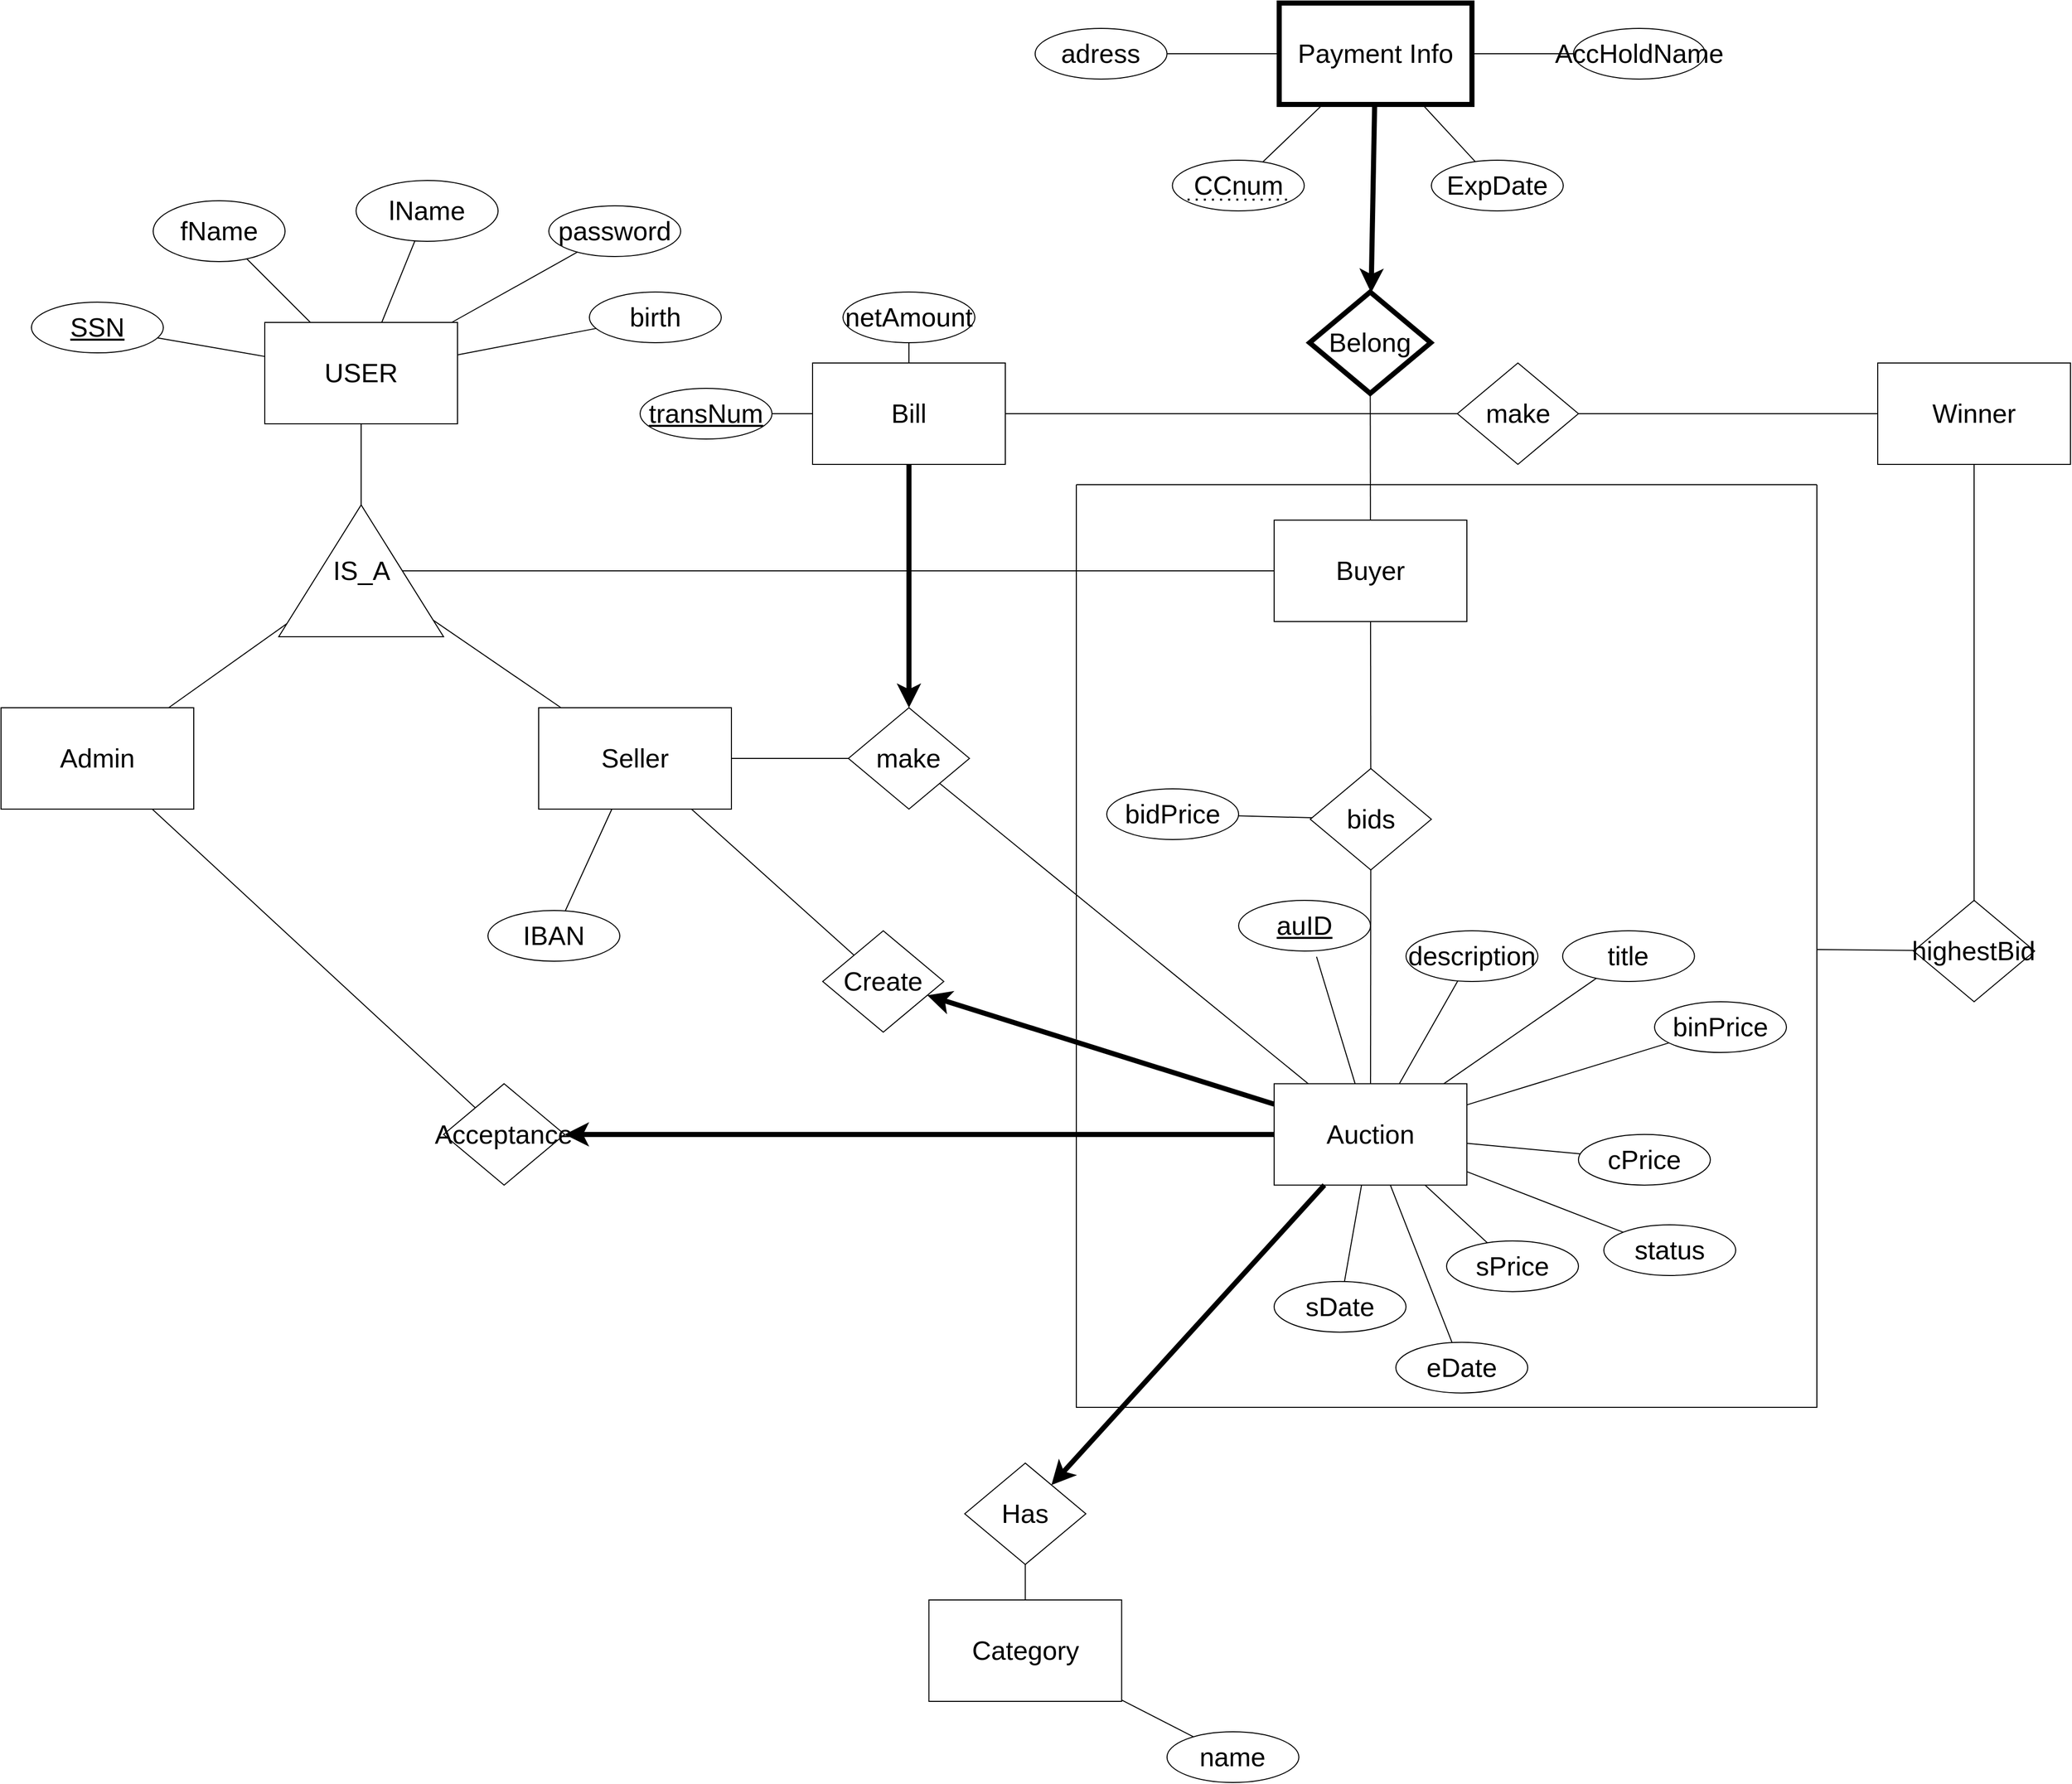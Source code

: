 <mxfile version="20.2.3" type="device" pages="2"><diagram id="R2lEEEUBdFMjLlhIrx00" name="Page-1"><mxGraphModel dx="2106" dy="2997" grid="1" gridSize="10" guides="1" tooltips="1" connect="1" arrows="1" fold="1" page="1" pageScale="1" pageWidth="850" pageHeight="1100" math="0" shadow="0" extFonts="Permanent Marker^https://fonts.googleapis.com/css?family=Permanent+Marker"><root><mxCell id="0"/><mxCell id="1" parent="0"/><mxCell id="az3btqmrhe8JqJ0j_MQM-1" value="&lt;font style=&quot;font-size: 26px;&quot;&gt;USER&lt;/font&gt;" style="whiteSpace=wrap;html=1;align=center;" parent="1" vertex="1"><mxGeometry x="350" y="100" width="190" height="100" as="geometry"/></mxCell><mxCell id="az3btqmrhe8JqJ0j_MQM-3" value="IS_A" style="triangle;whiteSpace=wrap;html=1;fontFamily=Helvetica;fontSize=26;fontColor=none;strokeColor=default;fillColor=default;rotation=0;rounded=0;sketch=0;shadow=0;noLabel=0;labelPadding=9;direction=north;portConstraint=east;overflow=visible;portConstraintRotation=0;snapToPoint=0;dropTarget=0;recursiveResize=1;metaEdit=0;backgroundOutline=1;fixDash=0;" parent="1" vertex="1"><mxGeometry x="363.75" y="280" width="162.5" height="130" as="geometry"/></mxCell><mxCell id="xNiUbjphWlkKl5qalTkq-1" value="SSN" style="ellipse;whiteSpace=wrap;html=1;align=center;fontStyle=4;fontFamily=Helvetica;fontSize=26;fontColor=none;strokeColor=default;fillColor=default;" parent="1" vertex="1"><mxGeometry x="120" y="80" width="130" height="50" as="geometry"/></mxCell><mxCell id="xNiUbjphWlkKl5qalTkq-2" value="password" style="ellipse;whiteSpace=wrap;html=1;align=center;fontFamily=Helvetica;fontSize=26;fontColor=none;strokeColor=default;fillColor=default;" parent="1" vertex="1"><mxGeometry x="630" y="-15" width="130" height="50" as="geometry"/></mxCell><mxCell id="xNiUbjphWlkKl5qalTkq-3" value="lName" style="ellipse;whiteSpace=wrap;html=1;align=center;fontFamily=Helvetica;fontSize=26;fontColor=none;strokeColor=default;fillColor=default;" parent="1" vertex="1"><mxGeometry x="440" y="-40" width="140" height="60" as="geometry"/></mxCell><mxCell id="xNiUbjphWlkKl5qalTkq-4" value="fName" style="ellipse;whiteSpace=wrap;html=1;align=center;fontFamily=Helvetica;fontSize=26;fontColor=none;strokeColor=default;fillColor=default;" parent="1" vertex="1"><mxGeometry x="240" y="-20" width="130" height="60" as="geometry"/></mxCell><mxCell id="xNiUbjphWlkKl5qalTkq-5" value="" style="endArrow=none;html=1;rounded=0;fontFamily=Helvetica;fontSize=26;fontColor=none;" parent="1" source="az3btqmrhe8JqJ0j_MQM-1" target="xNiUbjphWlkKl5qalTkq-3" edge="1"><mxGeometry width="50" height="50" relative="1" as="geometry"><mxPoint x="340" y="260" as="sourcePoint"/><mxPoint x="390" y="210" as="targetPoint"/></mxGeometry></mxCell><mxCell id="xNiUbjphWlkKl5qalTkq-7" value="" style="endArrow=none;html=1;rounded=0;fontFamily=Helvetica;fontSize=26;fontColor=none;" parent="1" source="az3btqmrhe8JqJ0j_MQM-1" target="xNiUbjphWlkKl5qalTkq-4" edge="1"><mxGeometry width="50" height="50" relative="1" as="geometry"><mxPoint x="340" y="260" as="sourcePoint"/><mxPoint x="390" y="210" as="targetPoint"/></mxGeometry></mxCell><mxCell id="xNiUbjphWlkKl5qalTkq-8" value="" style="endArrow=none;html=1;rounded=0;fontFamily=Helvetica;fontSize=26;fontColor=none;" parent="1" source="xNiUbjphWlkKl5qalTkq-1" target="az3btqmrhe8JqJ0j_MQM-1" edge="1"><mxGeometry width="50" height="50" relative="1" as="geometry"><mxPoint x="340" y="260" as="sourcePoint"/><mxPoint x="390" y="210" as="targetPoint"/></mxGeometry></mxCell><mxCell id="xNiUbjphWlkKl5qalTkq-9" value="" style="endArrow=none;html=1;rounded=0;fontFamily=Helvetica;fontSize=26;fontColor=none;" parent="1" source="xNiUbjphWlkKl5qalTkq-2" target="az3btqmrhe8JqJ0j_MQM-1" edge="1"><mxGeometry width="50" height="50" relative="1" as="geometry"><mxPoint x="286.168" y="93.81" as="sourcePoint"/><mxPoint x="360" y="122.927" as="targetPoint"/></mxGeometry></mxCell><mxCell id="xNiUbjphWlkKl5qalTkq-11" value="birth" style="ellipse;whiteSpace=wrap;html=1;align=center;fontFamily=Helvetica;fontSize=26;fontColor=none;strokeColor=default;fillColor=default;" parent="1" vertex="1"><mxGeometry x="670" y="70" width="130" height="50" as="geometry"/></mxCell><mxCell id="xNiUbjphWlkKl5qalTkq-12" value="" style="endArrow=none;html=1;rounded=0;fontFamily=Helvetica;fontSize=26;fontColor=none;" parent="1" source="xNiUbjphWlkKl5qalTkq-11" target="az3btqmrhe8JqJ0j_MQM-1" edge="1"><mxGeometry width="50" height="50" relative="1" as="geometry"><mxPoint x="642.647" y="73.964" as="sourcePoint"/><mxPoint x="550" y="116.63" as="targetPoint"/></mxGeometry></mxCell><mxCell id="xNiUbjphWlkKl5qalTkq-13" value="" style="endArrow=none;html=1;rounded=0;fontFamily=Helvetica;fontSize=26;fontColor=none;" parent="1" source="az3btqmrhe8JqJ0j_MQM-3" target="az3btqmrhe8JqJ0j_MQM-1" edge="1"><mxGeometry width="50" height="50" relative="1" as="geometry"><mxPoint x="254.41" y="125.143" as="sourcePoint"/><mxPoint x="360" y="143.558" as="targetPoint"/></mxGeometry></mxCell><mxCell id="xNiUbjphWlkKl5qalTkq-15" value="&lt;font style=&quot;font-size: 26px;&quot;&gt;Admin&lt;/font&gt;" style="whiteSpace=wrap;html=1;align=center;" parent="1" vertex="1"><mxGeometry x="90" y="480" width="190" height="100" as="geometry"/></mxCell><mxCell id="xNiUbjphWlkKl5qalTkq-16" value="&lt;font style=&quot;font-size: 26px;&quot;&gt;Buyer&lt;/font&gt;" style="whiteSpace=wrap;html=1;align=center;" parent="1" vertex="1"><mxGeometry x="1344.99" y="295" width="190" height="100" as="geometry"/></mxCell><mxCell id="xNiUbjphWlkKl5qalTkq-17" value="&lt;font style=&quot;font-size: 26px;&quot;&gt;Seller&lt;/font&gt;" style="whiteSpace=wrap;html=1;align=center;" parent="1" vertex="1"><mxGeometry x="620" y="480" width="190" height="100" as="geometry"/></mxCell><mxCell id="xNiUbjphWlkKl5qalTkq-18" value="" style="endArrow=none;html=1;rounded=0;fontFamily=Helvetica;fontSize=26;fontColor=none;" parent="1" source="xNiUbjphWlkKl5qalTkq-15" target="az3btqmrhe8JqJ0j_MQM-3" edge="1"><mxGeometry width="50" height="50" relative="1" as="geometry"><mxPoint x="210" y="380" as="sourcePoint"/><mxPoint x="210" y="280" as="targetPoint"/></mxGeometry></mxCell><mxCell id="xNiUbjphWlkKl5qalTkq-20" value="" style="endArrow=none;html=1;rounded=0;fontFamily=Helvetica;fontSize=26;fontColor=none;" parent="1" source="xNiUbjphWlkKl5qalTkq-17" target="az3btqmrhe8JqJ0j_MQM-3" edge="1"><mxGeometry width="50" height="50" relative="1" as="geometry"><mxPoint x="455" y="490" as="sourcePoint"/><mxPoint x="455" y="420" as="targetPoint"/></mxGeometry></mxCell><mxCell id="xNiUbjphWlkKl5qalTkq-21" value="IBAN" style="ellipse;whiteSpace=wrap;html=1;align=center;fontFamily=Helvetica;fontSize=26;fontColor=none;strokeColor=default;fillColor=default;" parent="1" vertex="1"><mxGeometry x="570" y="680" width="130" height="50" as="geometry"/></mxCell><mxCell id="xNiUbjphWlkKl5qalTkq-22" value="" style="endArrow=none;html=1;rounded=0;fontFamily=Helvetica;fontSize=26;fontColor=none;" parent="1" source="xNiUbjphWlkKl5qalTkq-21" target="xNiUbjphWlkKl5qalTkq-17" edge="1"><mxGeometry width="50" height="50" relative="1" as="geometry"><mxPoint x="725.119" y="114.724" as="sourcePoint"/><mxPoint x="550" y="144.167" as="targetPoint"/></mxGeometry></mxCell><mxCell id="xNiUbjphWlkKl5qalTkq-24" value="&lt;span style=&quot;font-size: 26px;&quot;&gt;Payment Info&lt;/span&gt;" style="whiteSpace=wrap;html=1;align=center;strokeWidth=5;" parent="1" vertex="1"><mxGeometry x="1350" y="-215" width="190" height="100" as="geometry"/></mxCell><mxCell id="xNiUbjphWlkKl5qalTkq-25" value="" style="endArrow=classic;html=1;rounded=0;fontFamily=Helvetica;fontSize=26;fontColor=none;endSize=8;startSize=12;strokeWidth=5;" parent="1" source="xNiUbjphWlkKl5qalTkq-24" target="mWmhkcKuXG6pJl9jTaer-1" edge="1"><mxGeometry width="50" height="50" relative="1" as="geometry"><mxPoint x="660" y="410" as="sourcePoint"/><mxPoint x="450" y="730" as="targetPoint"/></mxGeometry></mxCell><mxCell id="mWmhkcKuXG6pJl9jTaer-1" value="Belong" style="rhombus;whiteSpace=wrap;html=1;fontFamily=Helvetica;fontSize=26;fontColor=none;strokeColor=default;fillColor=default;strokeWidth=5;" parent="1" vertex="1"><mxGeometry x="1380" y="70" width="119.38" height="100" as="geometry"/></mxCell><mxCell id="mWmhkcKuXG6pJl9jTaer-5" value="" style="endArrow=none;html=1;rounded=0;fontFamily=Helvetica;fontSize=26;fontColor=none;" parent="1" source="xNiUbjphWlkKl5qalTkq-16" target="mWmhkcKuXG6pJl9jTaer-1" edge="1"><mxGeometry width="50" height="50" relative="1" as="geometry"><mxPoint x="652.027" y="490" as="sourcePoint"/><mxPoint x="526.053" y="403.684" as="targetPoint"/></mxGeometry></mxCell><mxCell id="5h4mimRYN5WXDZI8Beh3-1" value="ExpDate" style="ellipse;whiteSpace=wrap;html=1;align=center;fontFamily=Helvetica;fontSize=26;fontColor=none;strokeColor=default;fillColor=default;" parent="1" vertex="1"><mxGeometry x="1500" y="-60" width="130" height="50" as="geometry"/></mxCell><mxCell id="5h4mimRYN5WXDZI8Beh3-2" value="AccHoldName" style="ellipse;whiteSpace=wrap;html=1;align=center;fontFamily=Helvetica;fontSize=26;fontColor=none;strokeColor=default;fillColor=default;" parent="1" vertex="1"><mxGeometry x="1640" y="-190" width="130" height="50" as="geometry"/></mxCell><mxCell id="5h4mimRYN5WXDZI8Beh3-3" value="CCnum" style="ellipse;whiteSpace=wrap;html=1;align=center;fontFamily=Helvetica;fontSize=26;fontColor=none;strokeColor=default;fillColor=default;" parent="1" vertex="1"><mxGeometry x="1244.69" y="-60" width="130" height="50" as="geometry"/></mxCell><mxCell id="5h4mimRYN5WXDZI8Beh3-4" value="adress" style="ellipse;whiteSpace=wrap;html=1;align=center;fontFamily=Helvetica;fontSize=26;fontColor=none;strokeColor=default;fillColor=default;" parent="1" vertex="1"><mxGeometry x="1109.38" y="-190" width="130" height="50" as="geometry"/></mxCell><mxCell id="5h4mimRYN5WXDZI8Beh3-5" value="" style="endArrow=none;html=1;rounded=0;fontFamily=Helvetica;fontSize=26;fontColor=none;" parent="1" source="xNiUbjphWlkKl5qalTkq-24" target="5h4mimRYN5WXDZI8Beh3-3" edge="1"><mxGeometry width="50" height="50" relative="1" as="geometry"><mxPoint x="1572.027" y="-640" as="sourcePoint"/><mxPoint x="1446.053" y="-726.316" as="targetPoint"/></mxGeometry></mxCell><mxCell id="5h4mimRYN5WXDZI8Beh3-6" value="" style="endArrow=none;html=1;rounded=0;fontFamily=Helvetica;fontSize=26;fontColor=none;" parent="1" source="xNiUbjphWlkKl5qalTkq-24" target="5h4mimRYN5WXDZI8Beh3-4" edge="1"><mxGeometry width="50" height="50" relative="1" as="geometry"><mxPoint x="1336.078" y="-397.397" as="sourcePoint"/><mxPoint x="1271.619" y="-426.208" as="targetPoint"/></mxGeometry></mxCell><mxCell id="5h4mimRYN5WXDZI8Beh3-7" value="" style="endArrow=none;html=1;rounded=0;fontFamily=Helvetica;fontSize=26;fontColor=none;" parent="1" source="xNiUbjphWlkKl5qalTkq-24" target="5h4mimRYN5WXDZI8Beh3-1" edge="1"><mxGeometry width="50" height="50" relative="1" as="geometry"><mxPoint x="1329.224" y="-368.345" as="sourcePoint"/><mxPoint x="1289.961" y="-358.348" as="targetPoint"/></mxGeometry></mxCell><mxCell id="5h4mimRYN5WXDZI8Beh3-8" value="" style="endArrow=none;html=1;rounded=0;fontFamily=Helvetica;fontSize=26;fontColor=none;" parent="1" source="xNiUbjphWlkKl5qalTkq-24" target="5h4mimRYN5WXDZI8Beh3-2" edge="1"><mxGeometry width="50" height="50" relative="1" as="geometry"><mxPoint x="1411.964" y="-399.037" as="sourcePoint"/><mxPoint x="1481.958" y="-435.085" as="targetPoint"/></mxGeometry></mxCell><mxCell id="5h4mimRYN5WXDZI8Beh3-9" value="&lt;span style=&quot;font-size: 26px;&quot;&gt;Auction&lt;/span&gt;" style="whiteSpace=wrap;html=1;align=center;strokeWidth=1;" parent="1" vertex="1"><mxGeometry x="1344.99" y="850.83" width="190" height="100" as="geometry"/></mxCell><mxCell id="5h4mimRYN5WXDZI8Beh3-12" value="Create" style="rhombus;whiteSpace=wrap;html=1;fontFamily=Helvetica;fontSize=26;fontColor=none;strokeColor=default;fillColor=default;strokeWidth=1;" parent="1" vertex="1"><mxGeometry x="900" y="700" width="119.38" height="100" as="geometry"/></mxCell><mxCell id="5h4mimRYN5WXDZI8Beh3-13" value="" style="endArrow=none;html=1;rounded=0;fontFamily=Helvetica;fontSize=26;fontColor=none;" parent="1" source="xNiUbjphWlkKl5qalTkq-17" target="5h4mimRYN5WXDZI8Beh3-12" edge="1"><mxGeometry width="50" height="50" relative="1" as="geometry"><mxPoint x="734" y="640" as="sourcePoint"/><mxPoint x="734" y="750" as="targetPoint"/></mxGeometry></mxCell><mxCell id="5h4mimRYN5WXDZI8Beh3-14" value="" style="endArrow=classic;html=1;rounded=0;fontFamily=Helvetica;fontSize=26;fontColor=none;endSize=8;startSize=12;strokeWidth=5;" parent="1" source="5h4mimRYN5WXDZI8Beh3-9" target="5h4mimRYN5WXDZI8Beh3-12" edge="1"><mxGeometry width="50" height="50" relative="1" as="geometry"><mxPoint x="624.38" y="1120" as="sourcePoint"/><mxPoint x="1098.463" y="905.379" as="targetPoint"/></mxGeometry></mxCell><mxCell id="5h4mimRYN5WXDZI8Beh3-16" value="Acceptance" style="rhombus;whiteSpace=wrap;html=1;fontFamily=Helvetica;fontSize=26;fontColor=none;strokeColor=#000000;fillColor=default;strokeWidth=1;" parent="1" vertex="1"><mxGeometry x="526.25" y="850.83" width="119.38" height="100" as="geometry"/></mxCell><mxCell id="5h4mimRYN5WXDZI8Beh3-20" value="sDate" style="ellipse;whiteSpace=wrap;html=1;align=center;fontFamily=Helvetica;fontSize=26;fontColor=none;strokeColor=default;fillColor=default;" parent="1" vertex="1"><mxGeometry x="1344.99" y="1045.83" width="130" height="50" as="geometry"/></mxCell><mxCell id="5h4mimRYN5WXDZI8Beh3-21" value="eDate" style="ellipse;whiteSpace=wrap;html=1;align=center;fontFamily=Helvetica;fontSize=26;fontColor=none;strokeColor=default;fillColor=default;" parent="1" vertex="1"><mxGeometry x="1464.99" y="1105.83" width="130" height="50" as="geometry"/></mxCell><mxCell id="5h4mimRYN5WXDZI8Beh3-22" value="title" style="ellipse;whiteSpace=wrap;html=1;align=center;fontFamily=Helvetica;fontSize=26;fontColor=none;strokeColor=default;fillColor=default;" parent="1" vertex="1"><mxGeometry x="1629.38" y="700" width="130" height="50" as="geometry"/></mxCell><mxCell id="5h4mimRYN5WXDZI8Beh3-23" value="description" style="ellipse;whiteSpace=wrap;html=1;align=center;fontFamily=Helvetica;fontSize=26;fontColor=none;strokeColor=default;fillColor=default;" parent="1" vertex="1"><mxGeometry x="1474.99" y="700" width="130" height="50" as="geometry"/></mxCell><mxCell id="5h4mimRYN5WXDZI8Beh3-24" value="status" style="ellipse;whiteSpace=wrap;html=1;align=center;fontFamily=Helvetica;fontSize=26;fontColor=none;strokeColor=default;fillColor=default;" parent="1" vertex="1"><mxGeometry x="1670" y="990" width="130" height="50" as="geometry"/></mxCell><mxCell id="5h4mimRYN5WXDZI8Beh3-26" value="cPrice" style="ellipse;whiteSpace=wrap;html=1;align=center;fontFamily=Helvetica;fontSize=26;fontColor=none;strokeColor=default;fillColor=default;" parent="1" vertex="1"><mxGeometry x="1644.99" y="900.83" width="130" height="50" as="geometry"/></mxCell><mxCell id="5h4mimRYN5WXDZI8Beh3-27" value="sPrice" style="ellipse;whiteSpace=wrap;html=1;align=center;fontFamily=Helvetica;fontSize=26;fontColor=none;strokeColor=default;fillColor=default;" parent="1" vertex="1"><mxGeometry x="1514.99" y="1005.83" width="130" height="50" as="geometry"/></mxCell><mxCell id="5h4mimRYN5WXDZI8Beh3-28" value="" style="endArrow=none;html=1;rounded=0;fontFamily=Helvetica;fontSize=26;fontColor=none;" parent="1" source="5h4mimRYN5WXDZI8Beh3-22" target="5h4mimRYN5WXDZI8Beh3-9" edge="1"><mxGeometry width="50" height="50" relative="1" as="geometry"><mxPoint x="1104.424" y="629.999" as="sourcePoint"/><mxPoint x="989.38" y="687.78" as="targetPoint"/></mxGeometry></mxCell><mxCell id="5h4mimRYN5WXDZI8Beh3-29" value="" style="endArrow=none;html=1;rounded=0;fontFamily=Helvetica;fontSize=26;fontColor=none;" parent="1" source="5h4mimRYN5WXDZI8Beh3-25" target="5h4mimRYN5WXDZI8Beh3-9" edge="1"><mxGeometry width="50" height="50" relative="1" as="geometry"><mxPoint x="1297.504" y="959.86" as="sourcePoint"/><mxPoint x="1278.173" y="1030" as="targetPoint"/></mxGeometry></mxCell><mxCell id="5h4mimRYN5WXDZI8Beh3-30" value="" style="endArrow=none;html=1;rounded=0;fontFamily=Helvetica;fontSize=26;fontColor=none;" parent="1" source="5h4mimRYN5WXDZI8Beh3-23" target="5h4mimRYN5WXDZI8Beh3-9" edge="1"><mxGeometry width="50" height="50" relative="1" as="geometry"><mxPoint x="1704.99" y="775.83" as="sourcePoint"/><mxPoint x="1511.528" y="885.83" as="targetPoint"/></mxGeometry></mxCell><mxCell id="5h4mimRYN5WXDZI8Beh3-31" value="" style="endArrow=none;html=1;rounded=0;fontFamily=Helvetica;fontSize=26;fontColor=none;" parent="1" source="5h4mimRYN5WXDZI8Beh3-24" target="5h4mimRYN5WXDZI8Beh3-9" edge="1"><mxGeometry width="50" height="50" relative="1" as="geometry"><mxPoint x="1710" y="1000" as="sourcePoint"/><mxPoint x="1544.99" y="901.901" as="targetPoint"/></mxGeometry></mxCell><mxCell id="5h4mimRYN5WXDZI8Beh3-32" value="" style="endArrow=none;html=1;rounded=0;fontFamily=Helvetica;fontSize=26;fontColor=none;" parent="1" source="5h4mimRYN5WXDZI8Beh3-20" target="5h4mimRYN5WXDZI8Beh3-9" edge="1"><mxGeometry width="50" height="50" relative="1" as="geometry"><mxPoint x="1596.046" y="946.343" as="sourcePoint"/><mxPoint x="1544.99" y="942.616" as="targetPoint"/></mxGeometry></mxCell><mxCell id="5h4mimRYN5WXDZI8Beh3-33" value="" style="endArrow=none;html=1;rounded=0;fontFamily=Helvetica;fontSize=26;fontColor=none;" parent="1" source="5h4mimRYN5WXDZI8Beh3-21" target="5h4mimRYN5WXDZI8Beh3-9" edge="1"><mxGeometry width="50" height="50" relative="1" as="geometry"><mxPoint x="1424.764" y="1055.898" as="sourcePoint"/><mxPoint x="1439.645" y="985.83" as="targetPoint"/></mxGeometry></mxCell><mxCell id="5h4mimRYN5WXDZI8Beh3-34" value="" style="endArrow=none;html=1;rounded=0;fontFamily=Helvetica;fontSize=26;fontColor=none;" parent="1" source="5h4mimRYN5WXDZI8Beh3-27" target="5h4mimRYN5WXDZI8Beh3-9" edge="1"><mxGeometry width="50" height="50" relative="1" as="geometry"><mxPoint x="1434.764" y="1065.898" as="sourcePoint"/><mxPoint x="1449.645" y="995.83" as="targetPoint"/></mxGeometry></mxCell><mxCell id="5h4mimRYN5WXDZI8Beh3-35" value="" style="endArrow=none;html=1;rounded=0;fontFamily=Helvetica;fontSize=26;fontColor=none;" parent="1" source="5h4mimRYN5WXDZI8Beh3-26" target="5h4mimRYN5WXDZI8Beh3-9" edge="1"><mxGeometry width="50" height="50" relative="1" as="geometry"><mxPoint x="1809.99" y="955.83" as="sourcePoint"/><mxPoint x="1459.645" y="1005.83" as="targetPoint"/></mxGeometry></mxCell><mxCell id="5h4mimRYN5WXDZI8Beh3-37" value="bids" style="rhombus;whiteSpace=wrap;html=1;fontFamily=Helvetica;fontSize=26;fontColor=none;strokeColor=default;fillColor=default;" parent="1" vertex="1"><mxGeometry x="1380.62" y="540" width="119.38" height="100" as="geometry"/></mxCell><mxCell id="5h4mimRYN5WXDZI8Beh3-40" value="" style="endArrow=none;html=1;rounded=0;fontFamily=Helvetica;fontSize=26;fontColor=none;" parent="1" source="5h4mimRYN5WXDZI8Beh3-37" target="5h4mimRYN5WXDZI8Beh3-9" edge="1"><mxGeometry width="50" height="50" relative="1" as="geometry"><mxPoint x="501.672" y="590" as="sourcePoint"/><mxPoint x="643.498" y="741.94" as="targetPoint"/></mxGeometry></mxCell><mxCell id="ZUJULTC3V_IydyPqsC60-4" value="&lt;span&gt;bidPrice&lt;/span&gt;" style="ellipse;whiteSpace=wrap;html=1;align=center;fontFamily=Helvetica;fontSize=26;fontColor=none;strokeColor=default;fillColor=default;fontStyle=0" parent="1" vertex="1"><mxGeometry x="1180" y="560" width="130" height="50" as="geometry"/></mxCell><mxCell id="ZUJULTC3V_IydyPqsC60-5" value="" style="endArrow=none;html=1;rounded=0;fontFamily=Helvetica;fontSize=26;fontColor=none;" parent="1" source="5h4mimRYN5WXDZI8Beh3-37" target="ZUJULTC3V_IydyPqsC60-4" edge="1"><mxGeometry width="50" height="50" relative="1" as="geometry"><mxPoint x="685.933" y="873.705" as="sourcePoint"/><mxPoint x="738.567" y="882.305" as="targetPoint"/></mxGeometry></mxCell><mxCell id="mKOLwkZ7RDYrriGMrOW1-1" value="" style="endArrow=none;dashed=1;html=1;dashPattern=1 3;strokeWidth=2;rounded=0;" parent="1" edge="1"><mxGeometry width="50" height="50" relative="1" as="geometry"><mxPoint x="1259.69" y="-21.18" as="sourcePoint"/><mxPoint x="1359.69" y="-21.18" as="targetPoint"/></mxGeometry></mxCell><mxCell id="RIhg_sDH3JEjPy7FWX3j-1" value="&lt;u&gt;auID&lt;/u&gt;" style="ellipse;whiteSpace=wrap;html=1;align=center;fontFamily=Helvetica;fontSize=26;fontColor=none;strokeColor=default;fillColor=default;" parent="1" vertex="1"><mxGeometry x="1310" y="670" width="130" height="50" as="geometry"/></mxCell><mxCell id="RIhg_sDH3JEjPy7FWX3j-2" value="" style="endArrow=none;html=1;rounded=0;fontFamily=Helvetica;fontSize=26;fontColor=none;" parent="1" target="5h4mimRYN5WXDZI8Beh3-9" edge="1"><mxGeometry width="50" height="50" relative="1" as="geometry"><mxPoint x="1386.821" y="725.665" as="sourcePoint"/><mxPoint x="1463.783" y="885.83" as="targetPoint"/></mxGeometry></mxCell><mxCell id="RIhg_sDH3JEjPy7FWX3j-7" style="edgeStyle=orthogonalEdgeStyle;rounded=0;orthogonalLoop=1;jettySize=auto;html=1;exitX=0.5;exitY=1;exitDx=0;exitDy=0;" parent="1" edge="1"><mxGeometry relative="1" as="geometry"><mxPoint x="450.31" y="1370" as="sourcePoint"/><mxPoint x="450.31" y="1370" as="targetPoint"/></mxGeometry></mxCell><mxCell id="vRj-wNHsawZJ-feCpN_r-1" value="&lt;span style=&quot;font-size: 26px;&quot;&gt;Category&lt;/span&gt;" style="whiteSpace=wrap;html=1;align=center;strokeWidth=1;strokeColor=#000000;" parent="1" vertex="1"><mxGeometry x="1004.69" y="1360" width="190" height="100" as="geometry"/></mxCell><mxCell id="vRj-wNHsawZJ-feCpN_r-2" value="Has" style="rhombus;whiteSpace=wrap;html=1;fontFamily=Helvetica;fontSize=26;fontColor=none;strokeColor=#000000;fillColor=default;" parent="1" vertex="1"><mxGeometry x="1040" y="1225" width="119.38" height="100" as="geometry"/></mxCell><mxCell id="vRj-wNHsawZJ-feCpN_r-3" value="" style="endArrow=classic;html=1;rounded=0;fontFamily=Helvetica;fontSize=26;fontColor=none;endSize=8;startSize=12;strokeWidth=5;strokeColor=#000000;" parent="1" source="5h4mimRYN5WXDZI8Beh3-9" target="vRj-wNHsawZJ-feCpN_r-2" edge="1"><mxGeometry width="50" height="50" relative="1" as="geometry"><mxPoint x="1169.38" y="1055" as="sourcePoint"/><mxPoint x="988.295" y="1055" as="targetPoint"/></mxGeometry></mxCell><mxCell id="vRj-wNHsawZJ-feCpN_r-5" value="&lt;span&gt;name&lt;/span&gt;" style="ellipse;whiteSpace=wrap;html=1;align=center;fontFamily=Helvetica;fontSize=26;fontColor=none;strokeColor=#000000;fillColor=default;fontStyle=0" parent="1" vertex="1"><mxGeometry x="1239.38" y="1490" width="130" height="50" as="geometry"/></mxCell><mxCell id="vRj-wNHsawZJ-feCpN_r-7" value="" style="endArrow=none;html=1;rounded=0;fontFamily=Helvetica;fontSize=26;fontColor=none;strokeColor=#000000;" parent="1" source="vRj-wNHsawZJ-feCpN_r-1" target="vRj-wNHsawZJ-feCpN_r-5" edge="1"><mxGeometry width="50" height="50" relative="1" as="geometry"><mxPoint x="1198.14" y="1464.776" as="sourcePoint"/><mxPoint x="907.947" y="1072.305" as="targetPoint"/></mxGeometry></mxCell><mxCell id="NGc2urCGqKhMHOnc2p1b-2" value="" style="endArrow=classic;html=1;rounded=0;fontFamily=Helvetica;fontSize=26;fontColor=none;endSize=8;startSize=12;strokeWidth=5;" parent="1" source="5h4mimRYN5WXDZI8Beh3-9" target="5h4mimRYN5WXDZI8Beh3-16" edge="1"><mxGeometry width="50" height="50" relative="1" as="geometry"><mxPoint x="1354.99" y="880.997" as="sourcePoint"/><mxPoint x="610" y="1170" as="targetPoint"/></mxGeometry></mxCell><mxCell id="NGc2urCGqKhMHOnc2p1b-3" value="" style="endArrow=none;html=1;rounded=0;fontFamily=Helvetica;fontSize=26;fontColor=none;" parent="1" source="xNiUbjphWlkKl5qalTkq-15" target="5h4mimRYN5WXDZI8Beh3-16" edge="1"><mxGeometry width="50" height="50" relative="1" as="geometry"><mxPoint x="780.611" y="590" as="sourcePoint"/><mxPoint x="940.901" y="734.116" as="targetPoint"/></mxGeometry></mxCell><mxCell id="lV3BDuUqOJUgh9v4F-h4-4" value="&lt;u&gt;transNum&lt;/u&gt;" style="ellipse;whiteSpace=wrap;html=1;align=center;fontFamily=Helvetica;fontSize=26;fontColor=none;strokeColor=default;fillColor=default;" parent="1" vertex="1"><mxGeometry x="720" y="165" width="130" height="50" as="geometry"/></mxCell><mxCell id="lV3BDuUqOJUgh9v4F-h4-5" value="" style="endArrow=none;html=1;rounded=0;fontFamily=Helvetica;fontSize=26;fontColor=none;" parent="1" source="lV3BDuUqOJUgh9v4F-h4-4" target="Sb8_dnH5ErLJ1qLcgfWp-4" edge="1"><mxGeometry width="50" height="50" relative="1" as="geometry"><mxPoint x="2114.359" y="369.463" as="sourcePoint"/><mxPoint x="1090" y="159.904" as="targetPoint"/></mxGeometry></mxCell><mxCell id="lV3BDuUqOJUgh9v4F-h4-1" value="make" style="rhombus;whiteSpace=wrap;html=1;fontFamily=Helvetica;fontSize=26;fontColor=none;strokeColor=default;fillColor=default;" parent="1" vertex="1"><mxGeometry x="925.31" y="480" width="119.38" height="100" as="geometry"/></mxCell><mxCell id="HrRQDdyceguUx4Zu6NVh-2" value="" style="endArrow=none;html=1;rounded=0;fontFamily=Helvetica;fontSize=26;fontColor=none;" parent="1" source="lV3BDuUqOJUgh9v4F-h4-1" target="xNiUbjphWlkKl5qalTkq-17" edge="1"><mxGeometry width="50" height="50" relative="1" as="geometry"><mxPoint x="940" y="470" as="sourcePoint"/><mxPoint x="994.931" y="180.0" as="targetPoint"/></mxGeometry></mxCell><mxCell id="HrRQDdyceguUx4Zu6NVh-3" value="" style="endArrow=none;html=1;rounded=0;fontFamily=Helvetica;fontSize=26;fontColor=none;" parent="1" source="lV3BDuUqOJUgh9v4F-h4-1" target="5h4mimRYN5WXDZI8Beh3-9" edge="1"><mxGeometry width="50" height="50" relative="1" as="geometry"><mxPoint x="864.193" y="383.642" as="sourcePoint"/><mxPoint x="769.511" y="490.0" as="targetPoint"/></mxGeometry></mxCell><mxCell id="HrRQDdyceguUx4Zu6NVh-4" value="" style="endArrow=none;html=1;rounded=0;fontFamily=Helvetica;fontSize=26;fontColor=none;" parent="1" source="xNiUbjphWlkKl5qalTkq-16" target="az3btqmrhe8JqJ0j_MQM-3" edge="1"><mxGeometry width="50" height="50" relative="1" as="geometry"><mxPoint x="1360" y="379.278" as="sourcePoint"/><mxPoint x="1050.737" y="458.312" as="targetPoint"/></mxGeometry></mxCell><mxCell id="Sb8_dnH5ErLJ1qLcgfWp-2" value="" style="endArrow=none;html=1;rounded=0;fontFamily=Helvetica;fontSize=26;fontColor=none;strokeColor=#000000;" parent="1" source="vRj-wNHsawZJ-feCpN_r-1" target="vRj-wNHsawZJ-feCpN_r-2" edge="1"><mxGeometry width="50" height="50" relative="1" as="geometry"><mxPoint x="1424.148" y="1055.881" as="sourcePoint"/><mxPoint x="1441.166" y="960.83" as="targetPoint"/></mxGeometry></mxCell><mxCell id="Sb8_dnH5ErLJ1qLcgfWp-4" value="&lt;font style=&quot;font-size: 26px;&quot;&gt;Bill&lt;br&gt;&lt;/font&gt;" style="whiteSpace=wrap;html=1;align=center;" parent="1" vertex="1"><mxGeometry x="890" y="140" width="190" height="100" as="geometry"/></mxCell><mxCell id="Sb8_dnH5ErLJ1qLcgfWp-12" value="&lt;font style=&quot;font-size: 26px;&quot;&gt;Winner&lt;br&gt;&lt;/font&gt;" style="whiteSpace=wrap;html=1;align=center;" parent="1" vertex="1"><mxGeometry x="1940" y="140" width="190" height="100" as="geometry"/></mxCell><mxCell id="Sb8_dnH5ErLJ1qLcgfWp-13" value="highestBid" style="rhombus;whiteSpace=wrap;html=1;fontFamily=Helvetica;fontSize=26;fontColor=none;strokeColor=default;fillColor=default;" parent="1" vertex="1"><mxGeometry x="1975.31" y="670" width="119.38" height="100" as="geometry"/></mxCell><mxCell id="Sb8_dnH5ErLJ1qLcgfWp-14" value="" style="endArrow=none;html=1;rounded=0;fontFamily=Helvetica;fontSize=26;fontColor=none;" parent="1" source="Sb8_dnH5ErLJ1qLcgfWp-12" target="Sb8_dnH5ErLJ1qLcgfWp-13" edge="1"><mxGeometry width="50" height="50" relative="1" as="geometry"><mxPoint x="1449.923" y="305" as="sourcePoint"/><mxPoint x="1449.757" y="179.944" as="targetPoint"/></mxGeometry></mxCell><mxCell id="Sb8_dnH5ErLJ1qLcgfWp-17" value="" style="endArrow=none;html=1;rounded=0;fontFamily=Helvetica;fontSize=26;fontColor=none;" parent="1" source="fKEngqkjtwOnied7HY81-3" target="Sb8_dnH5ErLJ1qLcgfWp-12" edge="1"><mxGeometry width="50" height="50" relative="1" as="geometry"><mxPoint x="1570" y="230" as="sourcePoint"/><mxPoint x="1738.518" y="576.112" as="targetPoint"/></mxGeometry></mxCell><mxCell id="Sb8_dnH5ErLJ1qLcgfWp-19" value="" style="swimlane;startSize=0;hachureGap=4;strokeColor=#000000;strokeWidth=1;" parent="1" vertex="1"><mxGeometry x="1150" y="260" width="730" height="910" as="geometry"/></mxCell><mxCell id="5h4mimRYN5WXDZI8Beh3-25" value="binPrice" style="ellipse;whiteSpace=wrap;html=1;align=center;fontFamily=Helvetica;fontSize=26;fontColor=none;strokeColor=default;fillColor=default;" parent="Sb8_dnH5ErLJ1qLcgfWp-19" vertex="1"><mxGeometry x="570" y="510" width="130" height="50" as="geometry"/></mxCell><mxCell id="fKEngqkjtwOnied7HY81-5" style="edgeStyle=orthogonalEdgeStyle;rounded=0;orthogonalLoop=1;jettySize=auto;html=1;exitX=0.5;exitY=1;exitDx=0;exitDy=0;" edge="1" parent="Sb8_dnH5ErLJ1qLcgfWp-19" source="5h4mimRYN5WXDZI8Beh3-25" target="5h4mimRYN5WXDZI8Beh3-25"><mxGeometry relative="1" as="geometry"/></mxCell><mxCell id="Sb8_dnH5ErLJ1qLcgfWp-20" value="" style="endArrow=none;html=1;rounded=0;fontFamily=Helvetica;fontSize=26;fontColor=none;" parent="1" source="Sb8_dnH5ErLJ1qLcgfWp-13" target="Sb8_dnH5ErLJ1qLcgfWp-19" edge="1"><mxGeometry width="50" height="50" relative="1" as="geometry"><mxPoint x="2040.988" y="210" as="sourcePoint"/><mxPoint x="2013.45" y="553.149" as="targetPoint"/></mxGeometry></mxCell><mxCell id="fKEngqkjtwOnied7HY81-1" value="netAmount" style="ellipse;whiteSpace=wrap;html=1;align=center;fontFamily=Helvetica;fontSize=26;fontColor=none;strokeColor=default;fillColor=default;" vertex="1" parent="1"><mxGeometry x="920.0" y="70" width="130" height="50" as="geometry"/></mxCell><mxCell id="fKEngqkjtwOnied7HY81-2" value="" style="endArrow=none;html=1;rounded=0;fontFamily=Helvetica;fontSize=26;fontColor=none;" edge="1" parent="1" source="fKEngqkjtwOnied7HY81-1" target="Sb8_dnH5ErLJ1qLcgfWp-4"><mxGeometry width="50" height="50" relative="1" as="geometry"><mxPoint x="780.793" y="275.536" as="sourcePoint"/><mxPoint x="900" y="255.581" as="targetPoint"/></mxGeometry></mxCell><mxCell id="fKEngqkjtwOnied7HY81-3" value="make" style="rhombus;whiteSpace=wrap;html=1;fontFamily=Helvetica;fontSize=26;fontColor=none;strokeColor=default;fillColor=default;" vertex="1" parent="1"><mxGeometry x="1525.61" y="140" width="119.38" height="100" as="geometry"/></mxCell><mxCell id="fKEngqkjtwOnied7HY81-4" value="" style="endArrow=none;html=1;rounded=0;fontFamily=Helvetica;fontSize=26;fontColor=none;" edge="1" parent="1" source="Sb8_dnH5ErLJ1qLcgfWp-4" target="fKEngqkjtwOnied7HY81-3"><mxGeometry width="50" height="50" relative="1" as="geometry"><mxPoint x="1356.403" y="203.013" as="sourcePoint"/><mxPoint x="1950" y="234.897" as="targetPoint"/></mxGeometry></mxCell><mxCell id="fKEngqkjtwOnied7HY81-6" value="" style="endArrow=classic;html=1;rounded=0;fontFamily=Helvetica;fontSize=26;fontColor=none;endSize=8;startSize=12;strokeWidth=5;" edge="1" parent="1" source="Sb8_dnH5ErLJ1qLcgfWp-4" target="lV3BDuUqOJUgh9v4F-h4-1"><mxGeometry width="50" height="50" relative="1" as="geometry"><mxPoint x="1454.068" y="-105" as="sourcePoint"/><mxPoint x="1450.607" y="80.768" as="targetPoint"/></mxGeometry></mxCell><mxCell id="fKEngqkjtwOnied7HY81-8" value="" style="endArrow=none;html=1;rounded=0;fontFamily=Helvetica;fontSize=26;fontColor=none;" edge="1" parent="1" source="5h4mimRYN5WXDZI8Beh3-37" target="xNiUbjphWlkKl5qalTkq-16"><mxGeometry width="50" height="50" relative="1" as="geometry"><mxPoint x="1654.99" y="200" as="sourcePoint"/><mxPoint x="1950" y="200" as="targetPoint"/></mxGeometry></mxCell></root></mxGraphModel></diagram><diagram id="6JC7HMeUE29g_W4fXQSo" name="Sayfa -2"><mxGraphModel dx="688" dy="683" grid="1" gridSize="10" guides="1" tooltips="1" connect="1" arrows="1" fold="1" page="1" pageScale="1" pageWidth="827" pageHeight="1169" math="0" shadow="0"><root><mxCell id="0"/><mxCell id="1" parent="0"/><mxCell id="TlUnw8whAUnc-yci5ADf-1" value="" style="rounded=0;whiteSpace=wrap;html=1;strokeColor=default;dashed=1;strokeWidth=1;" parent="1" vertex="1"><mxGeometry x="1037" y="530" width="340" height="540" as="geometry"/></mxCell><mxCell id="TlUnw8whAUnc-yci5ADf-2" style="rounded=0;orthogonalLoop=1;jettySize=auto;html=1;endArrow=none;endFill=0;" parent="1" source="TlUnw8whAUnc-yci5ADf-3" target="TlUnw8whAUnc-yci5ADf-4" edge="1"><mxGeometry relative="1" as="geometry"/></mxCell><mxCell id="TlUnw8whAUnc-yci5ADf-3" value="Member" style="rounded=0;whiteSpace=wrap;html=1;strokeColor=default;" parent="1" vertex="1"><mxGeometry x="707" y="366" width="120" height="60" as="geometry"/></mxCell><mxCell id="TlUnw8whAUnc-yci5ADf-4" value="&lt;br&gt;IS_A" style="triangle;whiteSpace=wrap;html=1;direction=north;" parent="1" vertex="1"><mxGeometry x="727" y="500" width="80" height="60" as="geometry"/></mxCell><mxCell id="TlUnw8whAUnc-yci5ADf-5" style="edgeStyle=none;rounded=0;orthogonalLoop=1;jettySize=auto;html=1;entryX=0.009;entryY=0.025;entryDx=0;entryDy=0;entryPerimeter=0;endArrow=none;endFill=0;" parent="1" source="TlUnw8whAUnc-yci5ADf-10" target="TlUnw8whAUnc-yci5ADf-4" edge="1"><mxGeometry relative="1" as="geometry"/></mxCell><mxCell id="TlUnw8whAUnc-yci5ADf-6" style="edgeStyle=orthogonalEdgeStyle;rounded=0;orthogonalLoop=1;jettySize=auto;html=1;endArrow=none;endFill=0;strokeWidth=1;entryX=0;entryY=0.5;entryDx=0;entryDy=0;" parent="1" source="TlUnw8whAUnc-yci5ADf-10" target="TlUnw8whAUnc-yci5ADf-36" edge="1"><mxGeometry relative="1" as="geometry"><Array as="points"><mxPoint x="417" y="1115"/></Array></mxGeometry></mxCell><mxCell id="TlUnw8whAUnc-yci5ADf-7" style="edgeStyle=none;rounded=0;orthogonalLoop=1;jettySize=auto;html=1;entryX=0;entryY=0.5;entryDx=0;entryDy=0;endArrow=none;endFill=0;strokeWidth=1;" parent="1" source="TlUnw8whAUnc-yci5ADf-10" target="TlUnw8whAUnc-yci5ADf-37" edge="1"><mxGeometry relative="1" as="geometry"/></mxCell><mxCell id="TlUnw8whAUnc-yci5ADf-8" style="edgeStyle=none;rounded=0;orthogonalLoop=1;jettySize=auto;html=1;entryX=0;entryY=0.5;entryDx=0;entryDy=0;endArrow=none;endFill=0;strokeWidth=1;" parent="1" source="TlUnw8whAUnc-yci5ADf-10" target="TlUnw8whAUnc-yci5ADf-39" edge="1"><mxGeometry relative="1" as="geometry"/></mxCell><mxCell id="TlUnw8whAUnc-yci5ADf-9" style="edgeStyle=none;rounded=0;orthogonalLoop=1;jettySize=auto;html=1;endArrow=none;endFill=0;strokeWidth=3;" parent="1" source="TlUnw8whAUnc-yci5ADf-10" target="TlUnw8whAUnc-yci5ADf-64" edge="1"><mxGeometry relative="1" as="geometry"/></mxCell><mxCell id="TlUnw8whAUnc-yci5ADf-10" value="Professor" style="rounded=0;whiteSpace=wrap;html=1;" parent="1" vertex="1"><mxGeometry x="366" y="620" width="120" height="60" as="geometry"/></mxCell><mxCell id="TlUnw8whAUnc-yci5ADf-11" style="edgeStyle=none;rounded=0;orthogonalLoop=1;jettySize=auto;html=1;entryX=0;entryY=1;entryDx=0;entryDy=0;entryPerimeter=0;endArrow=none;endFill=0;" parent="1" source="TlUnw8whAUnc-yci5ADf-14" target="TlUnw8whAUnc-yci5ADf-4" edge="1"><mxGeometry relative="1" as="geometry"/></mxCell><mxCell id="TlUnw8whAUnc-yci5ADf-12" style="edgeStyle=none;rounded=0;orthogonalLoop=1;jettySize=auto;html=1;endArrow=none;endFill=0;strokeWidth=1;" parent="1" source="TlUnw8whAUnc-yci5ADf-14" target="TlUnw8whAUnc-yci5ADf-50" edge="1"><mxGeometry relative="1" as="geometry"/></mxCell><mxCell id="TlUnw8whAUnc-yci5ADf-13" style="edgeStyle=none;rounded=0;orthogonalLoop=1;jettySize=auto;html=1;endArrow=classic;endFill=1;strokeWidth=3;" parent="1" source="TlUnw8whAUnc-yci5ADf-14" target="TlUnw8whAUnc-yci5ADf-62" edge="1"><mxGeometry relative="1" as="geometry"/></mxCell><mxCell id="TlUnw8whAUnc-yci5ADf-14" value="Grad" style="rounded=0;whiteSpace=wrap;html=1;" parent="1" vertex="1"><mxGeometry x="1127" y="620" width="120" height="60" as="geometry"/></mxCell><mxCell id="TlUnw8whAUnc-yci5ADf-15" style="edgeStyle=none;rounded=0;orthogonalLoop=1;jettySize=auto;html=1;endArrow=none;endFill=0;" parent="1" source="TlUnw8whAUnc-yci5ADf-16" target="TlUnw8whAUnc-yci5ADf-3" edge="1"><mxGeometry relative="1" as="geometry"/></mxCell><mxCell id="TlUnw8whAUnc-yci5ADf-16" value="&lt;u&gt;SSN&lt;/u&gt;" style="ellipse;whiteSpace=wrap;html=1;" parent="1" vertex="1"><mxGeometry x="617" y="326" width="70" height="40" as="geometry"/></mxCell><mxCell id="TlUnw8whAUnc-yci5ADf-17" style="edgeStyle=none;rounded=0;orthogonalLoop=1;jettySize=auto;html=1;endArrow=none;endFill=0;" parent="1" source="TlUnw8whAUnc-yci5ADf-18" target="TlUnw8whAUnc-yci5ADf-3" edge="1"><mxGeometry relative="1" as="geometry"/></mxCell><mxCell id="TlUnw8whAUnc-yci5ADf-18" value="name" style="ellipse;whiteSpace=wrap;html=1;" parent="1" vertex="1"><mxGeometry x="732" y="290" width="70" height="40" as="geometry"/></mxCell><mxCell id="TlUnw8whAUnc-yci5ADf-19" style="edgeStyle=none;rounded=0;orthogonalLoop=1;jettySize=auto;html=1;endArrow=none;endFill=0;" parent="1" source="TlUnw8whAUnc-yci5ADf-20" target="TlUnw8whAUnc-yci5ADf-3" edge="1"><mxGeometry relative="1" as="geometry"/></mxCell><mxCell id="TlUnw8whAUnc-yci5ADf-20" value="age" style="ellipse;whiteSpace=wrap;html=1;" parent="1" vertex="1"><mxGeometry x="847" y="326" width="70" height="40" as="geometry"/></mxCell><mxCell id="TlUnw8whAUnc-yci5ADf-21" style="edgeStyle=none;rounded=0;orthogonalLoop=1;jettySize=auto;html=1;endArrow=none;endFill=0;" parent="1" source="TlUnw8whAUnc-yci5ADf-22" target="TlUnw8whAUnc-yci5ADf-10" edge="1"><mxGeometry relative="1" as="geometry"/></mxCell><mxCell id="TlUnw8whAUnc-yci5ADf-22" value="rspec" style="ellipse;whiteSpace=wrap;html=1;" parent="1" vertex="1"><mxGeometry x="337" y="550" width="70" height="40" as="geometry"/></mxCell><mxCell id="TlUnw8whAUnc-yci5ADf-23" style="edgeStyle=none;rounded=0;orthogonalLoop=1;jettySize=auto;html=1;endArrow=none;endFill=0;" parent="1" source="TlUnw8whAUnc-yci5ADf-24" target="TlUnw8whAUnc-yci5ADf-10" edge="1"><mxGeometry relative="1" as="geometry"/></mxCell><mxCell id="TlUnw8whAUnc-yci5ADf-24" value="rank" style="ellipse;whiteSpace=wrap;html=1;" parent="1" vertex="1"><mxGeometry x="447" y="550" width="70" height="40" as="geometry"/></mxCell><mxCell id="TlUnw8whAUnc-yci5ADf-25" style="edgeStyle=none;rounded=0;orthogonalLoop=1;jettySize=auto;html=1;endArrow=none;endFill=0;strokeWidth=1;" parent="1" source="TlUnw8whAUnc-yci5ADf-26" target="TlUnw8whAUnc-yci5ADf-14" edge="1"><mxGeometry relative="1" as="geometry"/></mxCell><mxCell id="TlUnw8whAUnc-yci5ADf-26" value="dprog" style="ellipse;whiteSpace=wrap;html=1;" parent="1" vertex="1"><mxGeometry x="1152" y="550" width="70" height="40" as="geometry"/></mxCell><mxCell id="TlUnw8whAUnc-yci5ADf-27" style="edgeStyle=none;rounded=0;orthogonalLoop=1;jettySize=auto;html=1;endArrow=classic;endFill=1;strokeWidth=3;" parent="1" source="TlUnw8whAUnc-yci5ADf-28" target="TlUnw8whAUnc-yci5ADf-35" edge="1"><mxGeometry relative="1" as="geometry"/></mxCell><mxCell id="TlUnw8whAUnc-yci5ADf-28" value="Dependent" style="rounded=0;whiteSpace=wrap;html=1;strokeWidth=3;" parent="1" vertex="1"><mxGeometry x="60" y="625" width="110" height="50" as="geometry"/></mxCell><mxCell id="TlUnw8whAUnc-yci5ADf-29" value="dname" style="ellipse;whiteSpace=wrap;html=1;" parent="1" vertex="1"><mxGeometry x="80" y="560" width="70" height="40" as="geometry"/></mxCell><mxCell id="TlUnw8whAUnc-yci5ADf-30" value="" style="endArrow=none;dashed=1;html=1;rounded=0;exitX=0;exitY=1;exitDx=0;exitDy=0;entryX=1;entryY=1;entryDx=0;entryDy=0;" parent="1" edge="1"><mxGeometry width="50" height="50" relative="1" as="geometry"><mxPoint x="90.251" y="589.432" as="sourcePoint"/><mxPoint x="139.749" y="589.432" as="targetPoint"/></mxGeometry></mxCell><mxCell id="TlUnw8whAUnc-yci5ADf-31" value="Bdate" style="ellipse;whiteSpace=wrap;html=1;" parent="1" vertex="1"><mxGeometry x="80" y="700" width="70" height="40" as="geometry"/></mxCell><mxCell id="TlUnw8whAUnc-yci5ADf-32" value="" style="endArrow=none;html=1;rounded=0;exitX=0.5;exitY=0;exitDx=0;exitDy=0;" parent="1" source="TlUnw8whAUnc-yci5ADf-31" target="TlUnw8whAUnc-yci5ADf-28" edge="1"><mxGeometry width="50" height="50" relative="1" as="geometry"><mxPoint x="120" y="918" as="sourcePoint"/><mxPoint x="170" y="868" as="targetPoint"/></mxGeometry></mxCell><mxCell id="TlUnw8whAUnc-yci5ADf-33" value="" style="endArrow=none;html=1;rounded=0;" parent="1" source="TlUnw8whAUnc-yci5ADf-28" target="TlUnw8whAUnc-yci5ADf-29" edge="1"><mxGeometry width="50" height="50" relative="1" as="geometry"><mxPoint x="90" y="838" as="sourcePoint"/><mxPoint x="140" y="788" as="targetPoint"/></mxGeometry></mxCell><mxCell id="TlUnw8whAUnc-yci5ADf-34" style="rounded=0;orthogonalLoop=1;jettySize=auto;html=1;endArrow=none;endFill=0;" parent="1" source="TlUnw8whAUnc-yci5ADf-35" target="TlUnw8whAUnc-yci5ADf-10" edge="1"><mxGeometry relative="1" as="geometry"/></mxCell><mxCell id="TlUnw8whAUnc-yci5ADf-35" value="policy" style="rhombus;whiteSpace=wrap;html=1;strokeWidth=3;" parent="1" vertex="1"><mxGeometry x="236" y="615" width="70" height="70" as="geometry"/></mxCell><mxCell id="TlUnw8whAUnc-yci5ADf-36" value="manages" style="rhombus;whiteSpace=wrap;html=1;" parent="1" vertex="1"><mxGeometry x="732" y="1080" width="70" height="70" as="geometry"/></mxCell><mxCell id="TlUnw8whAUnc-yci5ADf-37" value="work-on" style="rhombus;whiteSpace=wrap;html=1;" parent="1" vertex="1"><mxGeometry x="732" y="983" width="70" height="70" as="geometry"/></mxCell><mxCell id="TlUnw8whAUnc-yci5ADf-38" style="edgeStyle=none;rounded=0;orthogonalLoop=1;jettySize=auto;html=1;endArrow=classic;endFill=1;strokeWidth=3;exitX=0.003;exitY=0.707;exitDx=0;exitDy=0;exitPerimeter=0;" parent="1" source="TlUnw8whAUnc-yci5ADf-1" target="TlUnw8whAUnc-yci5ADf-39" edge="1"><mxGeometry relative="1" as="geometry"/></mxCell><mxCell id="TlUnw8whAUnc-yci5ADf-39" value="supervise" style="rhombus;whiteSpace=wrap;html=1;" parent="1" vertex="1"><mxGeometry x="732" y="880" width="70" height="70" as="geometry"/></mxCell><mxCell id="TlUnw8whAUnc-yci5ADf-40" style="edgeStyle=none;rounded=0;orthogonalLoop=1;jettySize=auto;html=1;endArrow=none;endFill=0;strokeWidth=3;entryX=1;entryY=0.5;entryDx=0;entryDy=0;" parent="1" source="TlUnw8whAUnc-yci5ADf-42" target="TlUnw8whAUnc-yci5ADf-37" edge="1"><mxGeometry relative="1" as="geometry"><mxPoint x="797" y="905" as="targetPoint"/></mxGeometry></mxCell><mxCell id="TlUnw8whAUnc-yci5ADf-41" style="edgeStyle=none;rounded=0;orthogonalLoop=1;jettySize=auto;html=1;entryX=1;entryY=0.5;entryDx=0;entryDy=0;endArrow=classic;endFill=1;strokeWidth=3;" parent="1" source="TlUnw8whAUnc-yci5ADf-42" target="TlUnw8whAUnc-yci5ADf-36" edge="1"><mxGeometry relative="1" as="geometry"/></mxCell><mxCell id="TlUnw8whAUnc-yci5ADf-42" value="Project" style="rounded=0;whiteSpace=wrap;html=1;" parent="1" vertex="1"><mxGeometry x="1127" y="900" width="120" height="60" as="geometry"/></mxCell><mxCell id="TlUnw8whAUnc-yci5ADf-43" style="edgeStyle=none;rounded=0;orthogonalLoop=1;jettySize=auto;html=1;endArrow=classic;endFill=1;strokeWidth=3;" parent="1" source="TlUnw8whAUnc-yci5ADf-48" target="TlUnw8whAUnc-yci5ADf-66" edge="1"><mxGeometry relative="1" as="geometry"/></mxCell><mxCell id="TlUnw8whAUnc-yci5ADf-44" style="edgeStyle=none;rounded=0;orthogonalLoop=1;jettySize=auto;html=1;endArrow=none;endFill=0;strokeWidth=1;" parent="1" source="TlUnw8whAUnc-yci5ADf-48" target="TlUnw8whAUnc-yci5ADf-64" edge="1"><mxGeometry relative="1" as="geometry"/></mxCell><mxCell id="TlUnw8whAUnc-yci5ADf-45" style="edgeStyle=none;rounded=0;orthogonalLoop=1;jettySize=auto;html=1;endArrow=none;endFill=0;strokeWidth=1;" parent="1" source="TlUnw8whAUnc-yci5ADf-48" target="TlUnw8whAUnc-yci5ADf-68" edge="1"><mxGeometry relative="1" as="geometry"/></mxCell><mxCell id="TlUnw8whAUnc-yci5ADf-46" style="edgeStyle=none;rounded=0;orthogonalLoop=1;jettySize=auto;html=1;endArrow=none;endFill=0;strokeWidth=1;" parent="1" source="TlUnw8whAUnc-yci5ADf-48" target="TlUnw8whAUnc-yci5ADf-69" edge="1"><mxGeometry relative="1" as="geometry"/></mxCell><mxCell id="TlUnw8whAUnc-yci5ADf-47" style="edgeStyle=none;rounded=0;orthogonalLoop=1;jettySize=auto;html=1;endArrow=none;endFill=0;strokeWidth=1;" parent="1" source="TlUnw8whAUnc-yci5ADf-48" target="TlUnw8whAUnc-yci5ADf-70" edge="1"><mxGeometry relative="1" as="geometry"/></mxCell><mxCell id="TlUnw8whAUnc-yci5ADf-48" value="Department" style="rounded=0;whiteSpace=wrap;html=1;" parent="1" vertex="1"><mxGeometry x="707" y="675" width="120" height="60" as="geometry"/></mxCell><mxCell id="TlUnw8whAUnc-yci5ADf-49" style="edgeStyle=none;rounded=0;orthogonalLoop=1;jettySize=auto;html=1;endArrow=none;endFill=0;strokeWidth=3;" parent="1" source="TlUnw8whAUnc-yci5ADf-50" target="TlUnw8whAUnc-yci5ADf-42" edge="1"><mxGeometry relative="1" as="geometry"/></mxCell><mxCell id="TlUnw8whAUnc-yci5ADf-50" value="work-in" style="rhombus;whiteSpace=wrap;html=1;" parent="1" vertex="1"><mxGeometry x="1152" y="760" width="70" height="70" as="geometry"/></mxCell><mxCell id="TlUnw8whAUnc-yci5ADf-51" style="edgeStyle=none;rounded=0;orthogonalLoop=1;jettySize=auto;html=1;endArrow=none;endFill=0;strokeWidth=1;" parent="1" source="TlUnw8whAUnc-yci5ADf-52" target="TlUnw8whAUnc-yci5ADf-42" edge="1"><mxGeometry relative="1" as="geometry"/></mxCell><mxCell id="TlUnw8whAUnc-yci5ADf-52" value="&lt;u&gt;Pno&lt;/u&gt;" style="ellipse;whiteSpace=wrap;html=1;" parent="1" vertex="1"><mxGeometry x="1067" y="1001" width="70" height="40" as="geometry"/></mxCell><mxCell id="TlUnw8whAUnc-yci5ADf-53" style="edgeStyle=none;rounded=0;orthogonalLoop=1;jettySize=auto;html=1;endArrow=none;endFill=0;strokeWidth=1;" parent="1" source="TlUnw8whAUnc-yci5ADf-54" target="TlUnw8whAUnc-yci5ADf-42" edge="1"><mxGeometry relative="1" as="geometry"/></mxCell><mxCell id="TlUnw8whAUnc-yci5ADf-54" value="sname" style="ellipse;whiteSpace=wrap;html=1;" parent="1" vertex="1"><mxGeometry x="1152" y="1001" width="70" height="40" as="geometry"/></mxCell><mxCell id="TlUnw8whAUnc-yci5ADf-55" style="edgeStyle=none;rounded=0;orthogonalLoop=1;jettySize=auto;html=1;endArrow=none;endFill=0;strokeWidth=1;" parent="1" source="TlUnw8whAUnc-yci5ADf-56" target="TlUnw8whAUnc-yci5ADf-42" edge="1"><mxGeometry relative="1" as="geometry"/></mxCell><mxCell id="TlUnw8whAUnc-yci5ADf-56" value="sdate" style="ellipse;whiteSpace=wrap;html=1;" parent="1" vertex="1"><mxGeometry x="1237" y="1001" width="70" height="40" as="geometry"/></mxCell><mxCell id="TlUnw8whAUnc-yci5ADf-57" style="edgeStyle=none;rounded=0;orthogonalLoop=1;jettySize=auto;html=1;endArrow=none;endFill=0;strokeWidth=1;" parent="1" source="TlUnw8whAUnc-yci5ADf-58" target="TlUnw8whAUnc-yci5ADf-42" edge="1"><mxGeometry relative="1" as="geometry"/></mxCell><mxCell id="TlUnw8whAUnc-yci5ADf-58" value="edate" style="ellipse;whiteSpace=wrap;html=1;" parent="1" vertex="1"><mxGeometry x="1297" y="961" width="70" height="40" as="geometry"/></mxCell><mxCell id="TlUnw8whAUnc-yci5ADf-59" style="edgeStyle=none;rounded=0;orthogonalLoop=1;jettySize=auto;html=1;endArrow=none;endFill=0;strokeWidth=1;" parent="1" source="TlUnw8whAUnc-yci5ADf-60" target="TlUnw8whAUnc-yci5ADf-42" edge="1"><mxGeometry relative="1" as="geometry"/></mxCell><mxCell id="TlUnw8whAUnc-yci5ADf-60" value="budget" style="ellipse;whiteSpace=wrap;html=1;" parent="1" vertex="1"><mxGeometry x="1297" y="910" width="70" height="40" as="geometry"/></mxCell><mxCell id="TlUnw8whAUnc-yci5ADf-61" style="edgeStyle=none;rounded=0;orthogonalLoop=1;jettySize=auto;html=1;endArrow=none;endFill=0;strokeWidth=1;" parent="1" source="TlUnw8whAUnc-yci5ADf-62" target="TlUnw8whAUnc-yci5ADf-48" edge="1"><mxGeometry relative="1" as="geometry"/></mxCell><mxCell id="TlUnw8whAUnc-yci5ADf-62" value="major" style="rhombus;whiteSpace=wrap;html=1;" parent="1" vertex="1"><mxGeometry x="927" y="670" width="70" height="70" as="geometry"/></mxCell><mxCell id="TlUnw8whAUnc-yci5ADf-63" style="edgeStyle=none;rounded=0;orthogonalLoop=1;jettySize=auto;html=1;endArrow=none;endFill=0;strokeWidth=1;" parent="1" source="TlUnw8whAUnc-yci5ADf-64" target="TlUnw8whAUnc-yci5ADf-67" edge="1"><mxGeometry relative="1" as="geometry"><mxPoint x="687" y="630" as="sourcePoint"/></mxGeometry></mxCell><mxCell id="TlUnw8whAUnc-yci5ADf-64" value="work-for" style="rhombus;whiteSpace=wrap;html=1;" parent="1" vertex="1"><mxGeometry x="582.5" y="605" width="70" height="70" as="geometry"/></mxCell><mxCell id="TlUnw8whAUnc-yci5ADf-65" style="edgeStyle=none;rounded=0;orthogonalLoop=1;jettySize=auto;html=1;endArrow=none;endFill=0;strokeWidth=1;" parent="1" source="TlUnw8whAUnc-yci5ADf-66" target="TlUnw8whAUnc-yci5ADf-10" edge="1"><mxGeometry relative="1" as="geometry"/></mxCell><mxCell id="TlUnw8whAUnc-yci5ADf-66" value="chair" style="rhombus;whiteSpace=wrap;html=1;" parent="1" vertex="1"><mxGeometry x="582.5" y="690" width="70" height="70" as="geometry"/></mxCell><mxCell id="TlUnw8whAUnc-yci5ADf-67" value="pctime" style="ellipse;whiteSpace=wrap;html=1;" parent="1" vertex="1"><mxGeometry x="677" y="585" width="70" height="40" as="geometry"/></mxCell><mxCell id="TlUnw8whAUnc-yci5ADf-68" value="&lt;u&gt;Dno&lt;/u&gt;" style="ellipse;whiteSpace=wrap;html=1;" parent="1" vertex="1"><mxGeometry x="652.5" y="775" width="70" height="40" as="geometry"/></mxCell><mxCell id="TlUnw8whAUnc-yci5ADf-69" value="name" style="ellipse;whiteSpace=wrap;html=1;" parent="1" vertex="1"><mxGeometry x="732" y="800" width="70" height="40" as="geometry"/></mxCell><mxCell id="TlUnw8whAUnc-yci5ADf-70" value="office" style="ellipse;whiteSpace=wrap;html=1;" parent="1" vertex="1"><mxGeometry x="811.5" y="775" width="70" height="40" as="geometry"/></mxCell><mxCell id="TlUnw8whAUnc-yci5ADf-71" value="Student" style="edgeStyle=none;rounded=0;orthogonalLoop=1;jettySize=auto;html=1;endArrow=none;endFill=0;strokeWidth=1;" parent="1" edge="1"><mxGeometry relative="1" as="geometry"><mxPoint x="1437" y="660" as="sourcePoint"/><mxPoint x="1247" y="660" as="targetPoint"/></mxGeometry></mxCell><mxCell id="TlUnw8whAUnc-yci5ADf-72" value="Student Advisor" style="edgeStyle=none;rounded=0;orthogonalLoop=1;jettySize=auto;html=1;endArrow=classic;endFill=1;strokeWidth=3;entryX=0.103;entryY=0.404;entryDx=0;entryDy=0;entryPerimeter=0;exitX=1.002;exitY=0.388;exitDx=0;exitDy=0;exitPerimeter=0;" parent="1" source="TlUnw8whAUnc-yci5ADf-14" target="TlUnw8whAUnc-yci5ADf-76" edge="1"><mxGeometry relative="1" as="geometry"><mxPoint x="1257" y="670.0" as="sourcePoint"/><mxPoint x="1447" y="670.0" as="targetPoint"/></mxGeometry></mxCell><mxCell id="TlUnw8whAUnc-yci5ADf-73" value="Grad" style="rounded=0;whiteSpace=wrap;html=1;" parent="1" vertex="1"><mxGeometry x="1127" y="620" width="120" height="60" as="geometry"/></mxCell><mxCell id="TlUnw8whAUnc-yci5ADf-74" value="Student Advisor" style="edgeStyle=none;rounded=0;orthogonalLoop=1;jettySize=auto;html=1;endArrow=classic;endFill=1;strokeWidth=3;entryX=0.103;entryY=0.404;entryDx=0;entryDy=0;entryPerimeter=0;exitX=1.002;exitY=0.388;exitDx=0;exitDy=0;exitPerimeter=0;" parent="1" source="TlUnw8whAUnc-yci5ADf-73" edge="1"><mxGeometry relative="1" as="geometry"><mxPoint x="1257" y="670.0" as="sourcePoint"/><mxPoint x="1424.21" y="643.28" as="targetPoint"/></mxGeometry></mxCell><mxCell id="TlUnw8whAUnc-yci5ADf-76" value="advise" style="rhombus;whiteSpace=wrap;html=1;" parent="1" vertex="1"><mxGeometry x="1417" y="615" width="70" height="70" as="geometry"/></mxCell></root></mxGraphModel></diagram></mxfile>